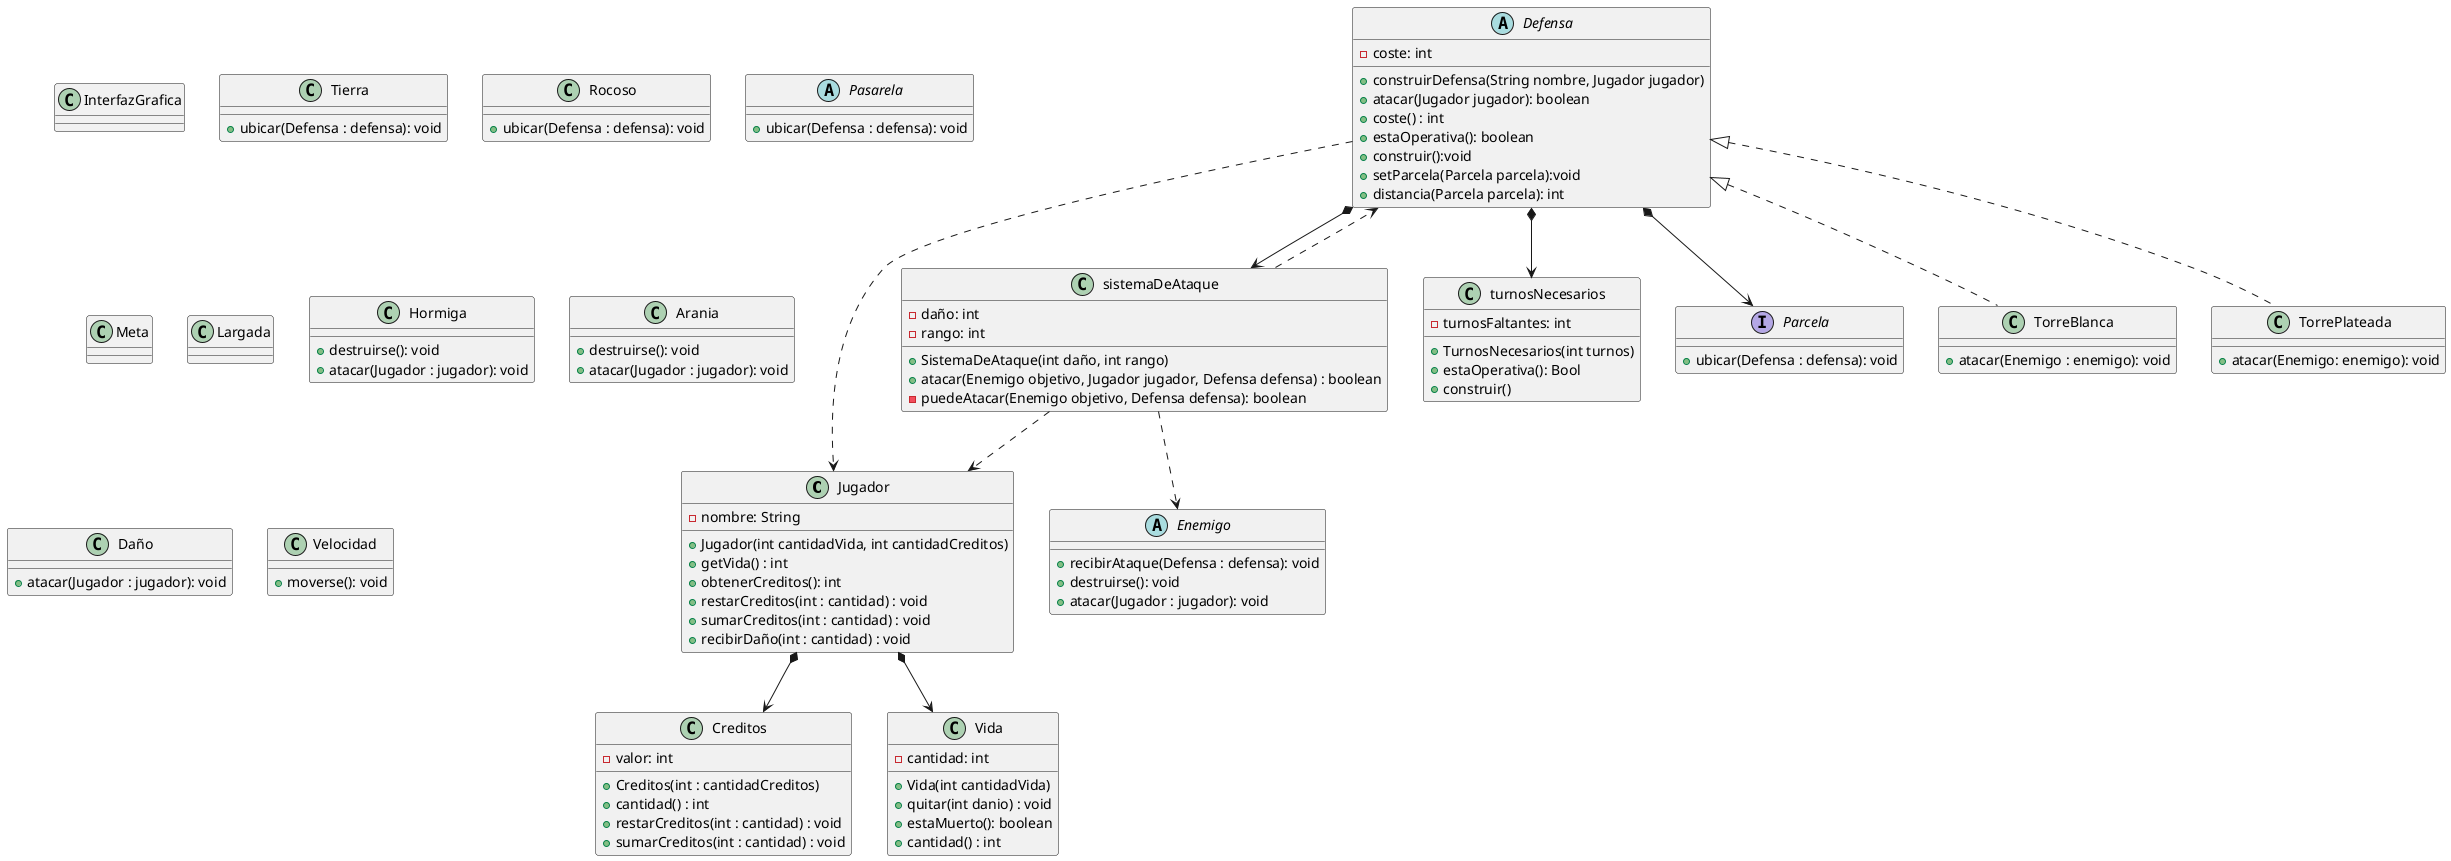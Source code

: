 @startuml
'https://plantuml.com/class-diagram

class Jugador {
    -nombre: String
    +Jugador(int cantidadVida, int cantidadCreditos)
    +getVida() : int
    +obtenerCreditos(): int
    +restarCreditos(int : cantidad) : void
    +sumarCreditos(int : cantidad) : void
    +recibirDaño(int : cantidad) : void

}
Jugador  *-->  Creditos
Jugador  *-->  Vida

class Creditos {
    -valor: int
    +Creditos(int : cantidadCreditos)
    + cantidad() : int
    +restarCreditos(int : cantidad) : void
    +sumarCreditos(int : cantidad) : void
}

class Vida {
    -cantidad: int
    +Vida(int cantidadVida)
    +quitar(int danio) : void
    +estaMuerto(): boolean
    +cantidad() : int
}

abstract class Defensa {
    -coste: int
    +construirDefensa(String nombre, Jugador jugador)
    +atacar(Jugador jugador): boolean
    +coste() : int
    +estaOperativa(): boolean
    +construir():void
    +setParcela(Parcela parcela):void
    +distancia(Parcela parcela): int
}

Defensa ..>Jugador
Defensa *--> sistemaDeAtaque
Defensa *--> turnosNecesarios
Defensa *--> Parcela
Defensa <|.. TorreBlanca
Defensa <|.. TorrePlateada


class sistemaDeAtaque{
    -daño: int
    -rango: int
    +SistemaDeAtaque(int daño, int rango)
    +atacar(Enemigo objetivo, Jugador jugador, Defensa defensa) : boolean
    -puedeAtacar(Enemigo objetivo, Defensa defensa): boolean
}
sistemaDeAtaque..>Enemigo
sistemaDeAtaque..>Jugador
sistemaDeAtaque..>Defensa

class turnosNecesarios{
    -turnosFaltantes: int
    +TurnosNecesarios(int turnos)
    +estaOperativa(): Bool
    +construir()
}

class TorreBlanca{
    +atacar(Enemigo : enemigo): void
}

class TorrePlateada{
    +atacar(Enemigo: enemigo): void
}


interface Parcela {
    +ubicar(Defensa : defensa): void
}

class InterfazGrafica {}

class Tierra {
    +ubicar(Defensa : defensa): void
}

class Rocoso {
    +ubicar(Defensa : defensa): void
}

abstract class Pasarela {
    +ubicar(Defensa : defensa): void
}

class Meta {}
class Largada {}

abstract class Enemigo {
    +recibirAtaque(Defensa : defensa): void
    +destruirse(): void
    +atacar(Jugador : jugador): void
}

class Hormiga {
    +destruirse(): void
    +atacar(Jugador : jugador): void
}

class Arania {
    +destruirse(): void
    +atacar(Jugador : jugador): void
}

class Daño {
    +atacar(Jugador : jugador): void
}

class Velocidad {
    +moverse(): void
}

/'
Jugador  *--> "0..*" Defensa

Defensa <|--- TorreBlanca
Defensa <|--- TorrePlateada
Defensa <..> Enemigo
Defensa *--> turnosNecesarios

Parcela o--> Defensa
Parcela "1..*" <--*  InterfazGrafica
Parcela <|.. Tierra
Parcela <|.. Rocoso
Parcela <|.. Pasarela

Pasarela <|-- Meta
Pasarela <|-- Largada

Enemigo <|-- Hormiga
Enemigo <|-- Arania
Enemigo *--> Daño
Enemigo *--> Velocidad
Enemigo ..> Jugador
Enemigo *--> Vida
Enemigo <--o Parcela'/




@enduml
